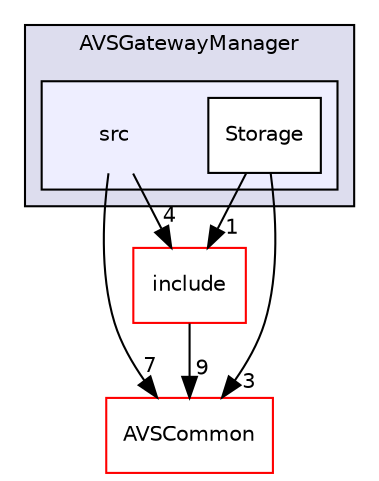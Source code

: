 digraph "/home/ANT.AMAZON.COM/womw/workplace/1.19_release/doxy/avs-device-sdk/AVSGatewayManager/src" {
  compound=true
  node [ fontsize="10", fontname="Helvetica"];
  edge [ labelfontsize="10", labelfontname="Helvetica"];
  subgraph clusterdir_393484519c59ac99088674c9b5ebc5b9 {
    graph [ bgcolor="#ddddee", pencolor="black", label="AVSGatewayManager" fontname="Helvetica", fontsize="10", URL="dir_393484519c59ac99088674c9b5ebc5b9.html"]
  subgraph clusterdir_fbd38a7cc650a7f1278835b7d1c2a9eb {
    graph [ bgcolor="#eeeeff", pencolor="black", label="" URL="dir_fbd38a7cc650a7f1278835b7d1c2a9eb.html"];
    dir_fbd38a7cc650a7f1278835b7d1c2a9eb [shape=plaintext label="src"];
    dir_e69ed8ad921a1438544b29e6c70f1af1 [shape=box label="Storage" color="black" fillcolor="white" style="filled" URL="dir_e69ed8ad921a1438544b29e6c70f1af1.html"];
  }
  }
  dir_93cb2441605e861868ee09096766059d [shape=box label="include" fillcolor="white" style="filled" color="red" URL="dir_93cb2441605e861868ee09096766059d.html"];
  dir_13e65effb2bde530b17b3d5eefcd0266 [shape=box label="AVSCommon" fillcolor="white" style="filled" color="red" URL="dir_13e65effb2bde530b17b3d5eefcd0266.html"];
  dir_93cb2441605e861868ee09096766059d->dir_13e65effb2bde530b17b3d5eefcd0266 [headlabel="9", labeldistance=1.5 headhref="dir_000140_000017.html"];
  dir_fbd38a7cc650a7f1278835b7d1c2a9eb->dir_93cb2441605e861868ee09096766059d [headlabel="4", labeldistance=1.5 headhref="dir_000143_000140.html"];
  dir_fbd38a7cc650a7f1278835b7d1c2a9eb->dir_13e65effb2bde530b17b3d5eefcd0266 [headlabel="7", labeldistance=1.5 headhref="dir_000143_000017.html"];
  dir_e69ed8ad921a1438544b29e6c70f1af1->dir_93cb2441605e861868ee09096766059d [headlabel="1", labeldistance=1.5 headhref="dir_000144_000140.html"];
  dir_e69ed8ad921a1438544b29e6c70f1af1->dir_13e65effb2bde530b17b3d5eefcd0266 [headlabel="3", labeldistance=1.5 headhref="dir_000144_000017.html"];
}
